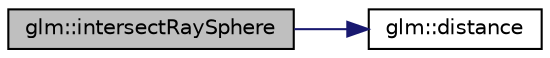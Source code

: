 digraph "glm::intersectRaySphere"
{
  edge [fontname="Helvetica",fontsize="10",labelfontname="Helvetica",labelfontsize="10"];
  node [fontname="Helvetica",fontsize="10",shape=record];
  rankdir="LR";
  Node1 [label="glm::intersectRaySphere",height=0.2,width=0.4,color="black", fillcolor="grey75", style="filled", fontcolor="black"];
  Node1 -> Node2 [color="midnightblue",fontsize="10",style="solid"];
  Node2 [label="glm::distance",height=0.2,width=0.4,color="black", fillcolor="white", style="filled",URL="$group__core__func__geometric.html#ga00716eae37e8ae2a76ca7799f9c75682"];
}
